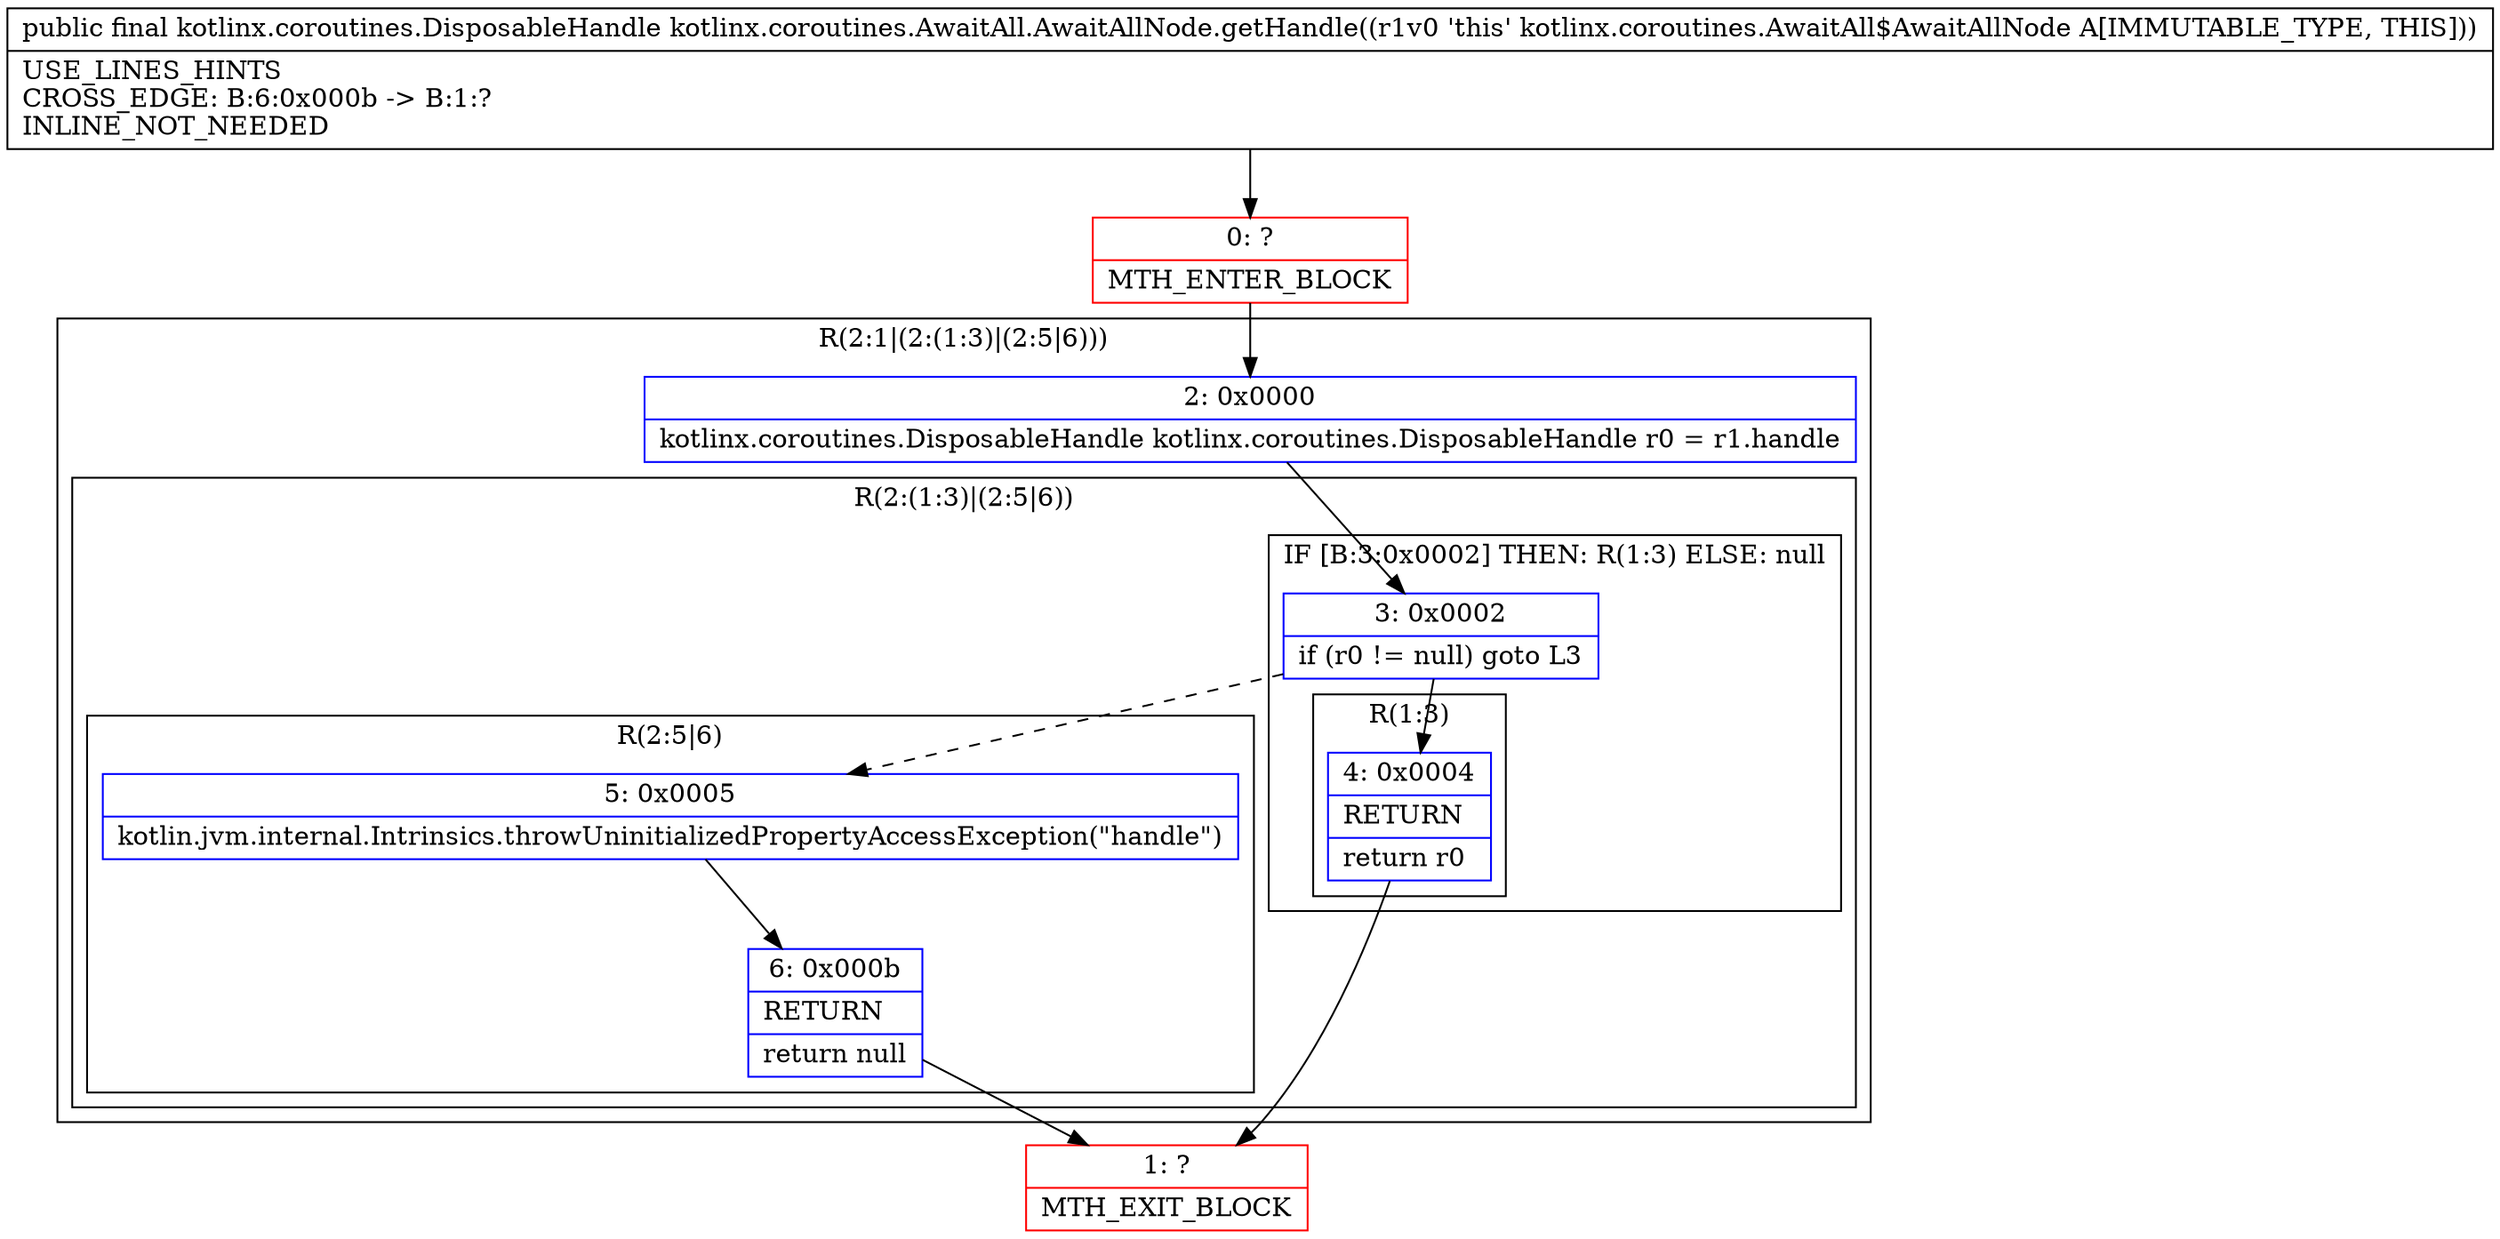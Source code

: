digraph "CFG forkotlinx.coroutines.AwaitAll.AwaitAllNode.getHandle()Lkotlinx\/coroutines\/DisposableHandle;" {
subgraph cluster_Region_707739835 {
label = "R(2:1|(2:(1:3)|(2:5|6)))";
node [shape=record,color=blue];
Node_2 [shape=record,label="{2\:\ 0x0000|kotlinx.coroutines.DisposableHandle kotlinx.coroutines.DisposableHandle r0 = r1.handle\l}"];
subgraph cluster_Region_1866610271 {
label = "R(2:(1:3)|(2:5|6))";
node [shape=record,color=blue];
subgraph cluster_IfRegion_1616992035 {
label = "IF [B:3:0x0002] THEN: R(1:3) ELSE: null";
node [shape=record,color=blue];
Node_3 [shape=record,label="{3\:\ 0x0002|if (r0 != null) goto L3\l}"];
subgraph cluster_Region_437665008 {
label = "R(1:3)";
node [shape=record,color=blue];
Node_4 [shape=record,label="{4\:\ 0x0004|RETURN\l|return r0\l}"];
}
}
subgraph cluster_Region_38811823 {
label = "R(2:5|6)";
node [shape=record,color=blue];
Node_5 [shape=record,label="{5\:\ 0x0005|kotlin.jvm.internal.Intrinsics.throwUninitializedPropertyAccessException(\"handle\")\l}"];
Node_6 [shape=record,label="{6\:\ 0x000b|RETURN\l|return null\l}"];
}
}
}
Node_0 [shape=record,color=red,label="{0\:\ ?|MTH_ENTER_BLOCK\l}"];
Node_1 [shape=record,color=red,label="{1\:\ ?|MTH_EXIT_BLOCK\l}"];
MethodNode[shape=record,label="{public final kotlinx.coroutines.DisposableHandle kotlinx.coroutines.AwaitAll.AwaitAllNode.getHandle((r1v0 'this' kotlinx.coroutines.AwaitAll$AwaitAllNode A[IMMUTABLE_TYPE, THIS]))  | USE_LINES_HINTS\lCROSS_EDGE: B:6:0x000b \-\> B:1:?\lINLINE_NOT_NEEDED\l}"];
MethodNode -> Node_0;Node_2 -> Node_3;
Node_3 -> Node_4;
Node_3 -> Node_5[style=dashed];
Node_4 -> Node_1;
Node_5 -> Node_6;
Node_6 -> Node_1;
Node_0 -> Node_2;
}


